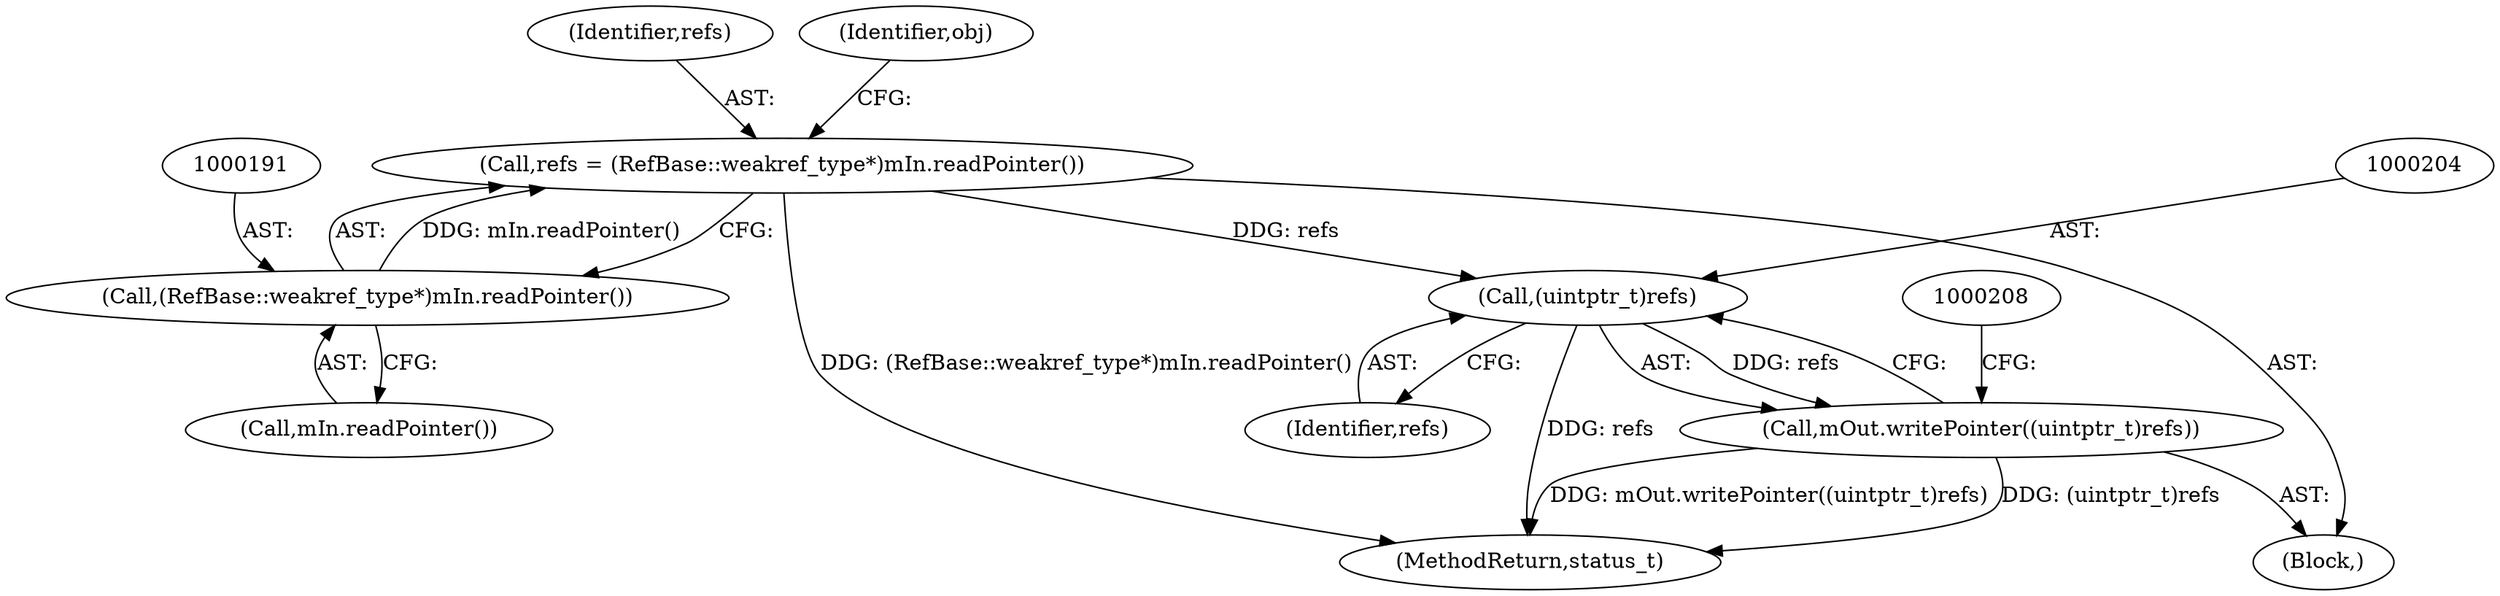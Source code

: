 digraph "0_Android_a59b827869a2ea04022dd225007f29af8d61837a@pointer" {
"1000188" [label="(Call,refs = (RefBase::weakref_type*)mIn.readPointer())"];
"1000190" [label="(Call,(RefBase::weakref_type*)mIn.readPointer())"];
"1000203" [label="(Call,(uintptr_t)refs)"];
"1000202" [label="(Call,mOut.writePointer((uintptr_t)refs))"];
"1000188" [label="(Call,refs = (RefBase::weakref_type*)mIn.readPointer())"];
"1000115" [label="(Block,)"];
"1000203" [label="(Call,(uintptr_t)refs)"];
"1000190" [label="(Call,(RefBase::weakref_type*)mIn.readPointer())"];
"1000592" [label="(MethodReturn,status_t)"];
"1000189" [label="(Identifier,refs)"];
"1000205" [label="(Identifier,refs)"];
"1000194" [label="(Identifier,obj)"];
"1000202" [label="(Call,mOut.writePointer((uintptr_t)refs))"];
"1000192" [label="(Call,mIn.readPointer())"];
"1000188" -> "1000115"  [label="AST: "];
"1000188" -> "1000190"  [label="CFG: "];
"1000189" -> "1000188"  [label="AST: "];
"1000190" -> "1000188"  [label="AST: "];
"1000194" -> "1000188"  [label="CFG: "];
"1000188" -> "1000592"  [label="DDG: (RefBase::weakref_type*)mIn.readPointer()"];
"1000190" -> "1000188"  [label="DDG: mIn.readPointer()"];
"1000188" -> "1000203"  [label="DDG: refs"];
"1000190" -> "1000192"  [label="CFG: "];
"1000191" -> "1000190"  [label="AST: "];
"1000192" -> "1000190"  [label="AST: "];
"1000203" -> "1000202"  [label="AST: "];
"1000203" -> "1000205"  [label="CFG: "];
"1000204" -> "1000203"  [label="AST: "];
"1000205" -> "1000203"  [label="AST: "];
"1000202" -> "1000203"  [label="CFG: "];
"1000203" -> "1000592"  [label="DDG: refs"];
"1000203" -> "1000202"  [label="DDG: refs"];
"1000202" -> "1000115"  [label="AST: "];
"1000208" -> "1000202"  [label="CFG: "];
"1000202" -> "1000592"  [label="DDG: (uintptr_t)refs"];
"1000202" -> "1000592"  [label="DDG: mOut.writePointer((uintptr_t)refs)"];
}
